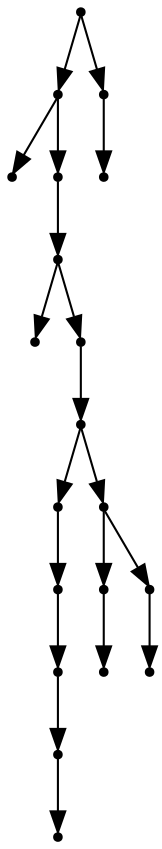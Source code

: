 digraph {
  19 [shape=point];
  16 [shape=point];
  0 [shape=point];
  15 [shape=point];
  14 [shape=point];
  1 [shape=point];
  13 [shape=point];
  12 [shape=point];
  6 [shape=point];
  5 [shape=point];
  4 [shape=point];
  3 [shape=point];
  2 [shape=point];
  11 [shape=point];
  8 [shape=point];
  7 [shape=point];
  10 [shape=point];
  9 [shape=point];
  18 [shape=point];
  17 [shape=point];
19 -> 16;
16 -> 0;
16 -> 15;
15 -> 14;
14 -> 1;
14 -> 13;
13 -> 12;
12 -> 6;
6 -> 5;
5 -> 4;
4 -> 3;
3 -> 2;
12 -> 11;
11 -> 8;
8 -> 7;
11 -> 10;
10 -> 9;
19 -> 18;
18 -> 17;
}
